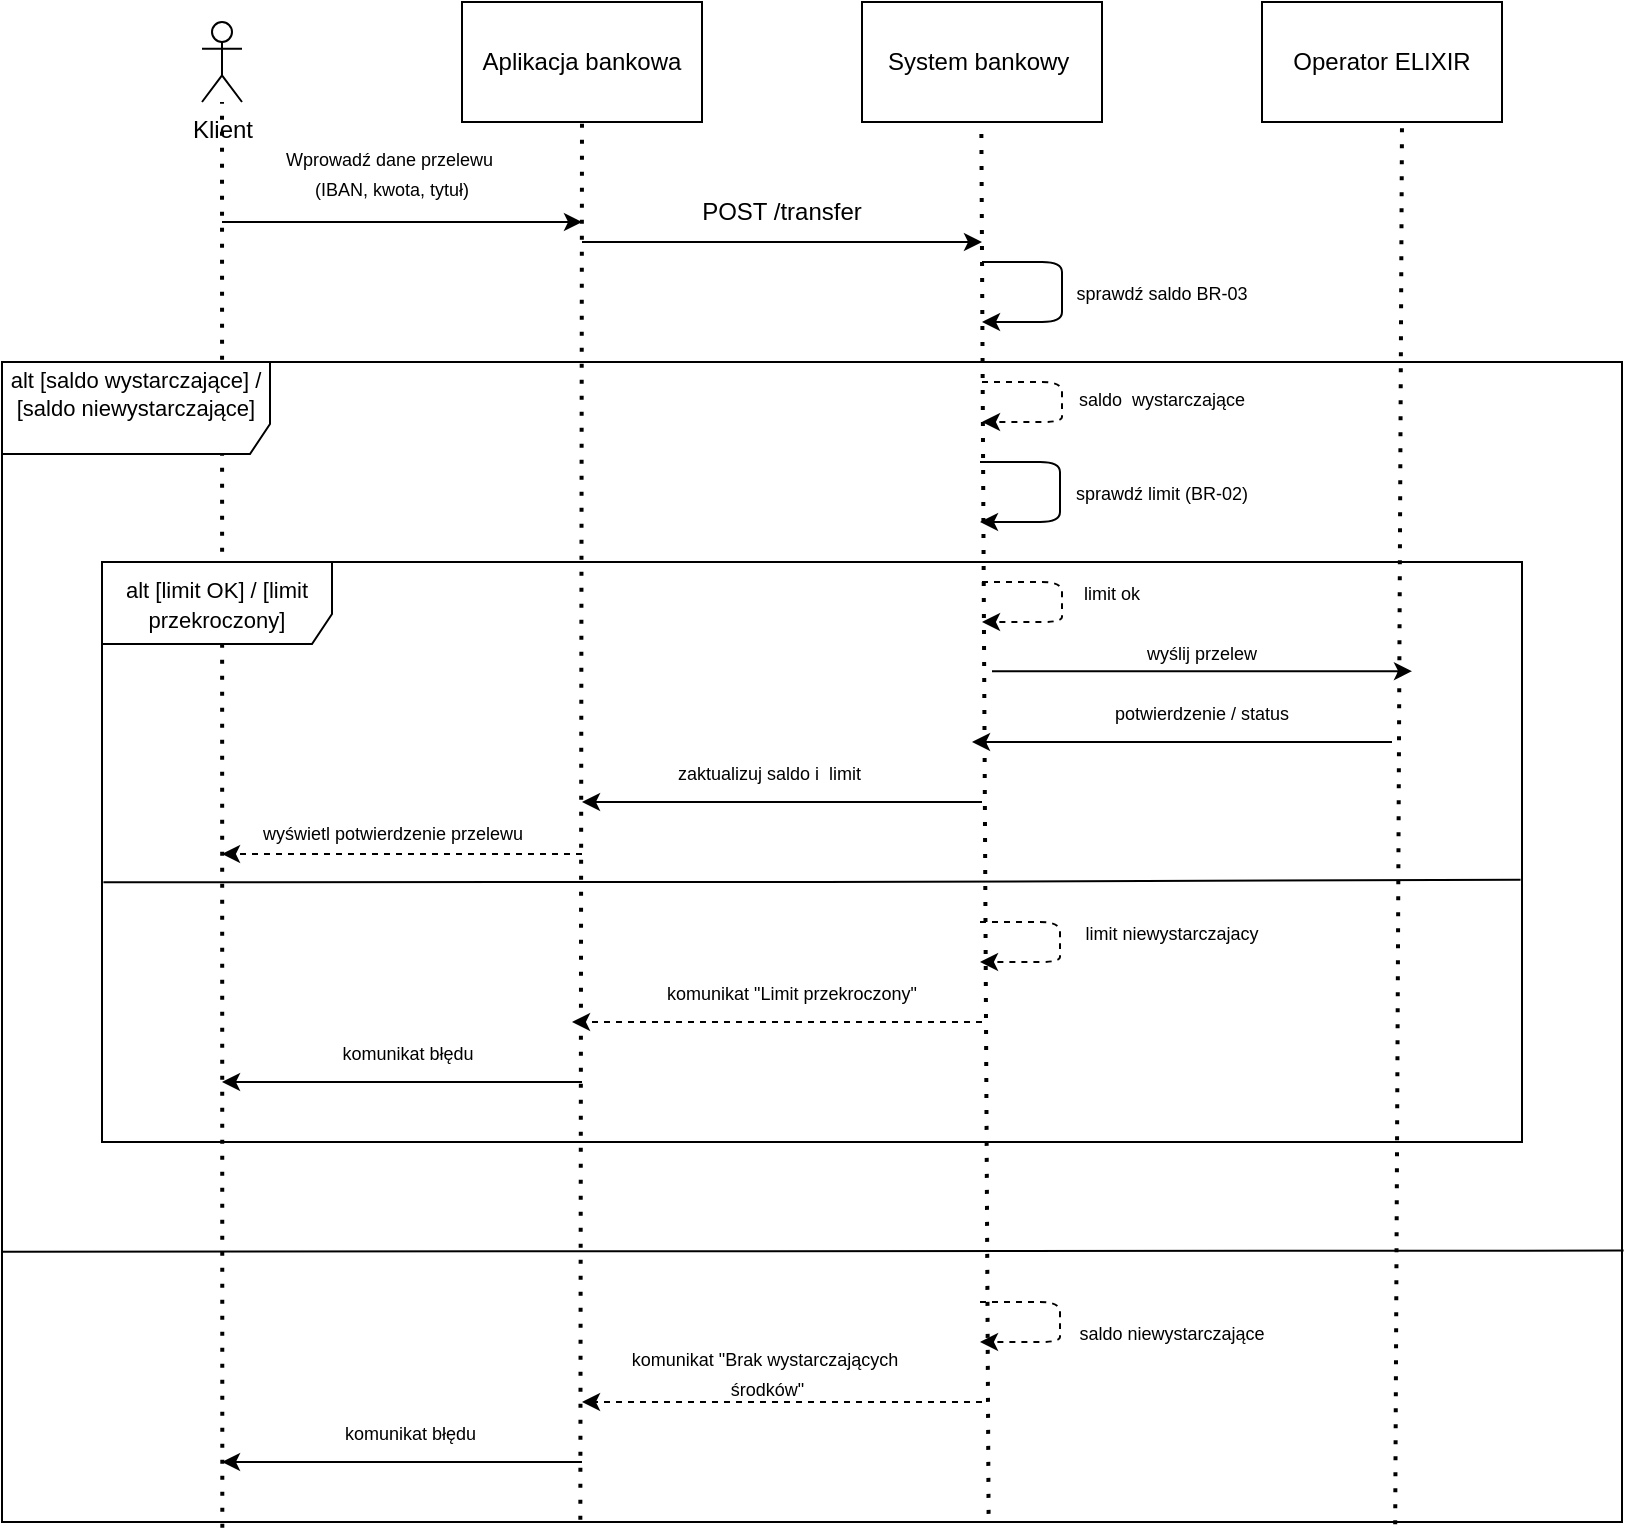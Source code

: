 <mxfile version="28.2.8">
  <diagram name="Strona-1" id="thHvQgiB-3Mz82PN3MGN">
    <mxGraphModel dx="946" dy="652" grid="0" gridSize="10" guides="1" tooltips="1" connect="1" arrows="1" fold="1" page="0" pageScale="1" pageWidth="11659" pageHeight="1327" math="0" shadow="0">
      <root>
        <mxCell id="0" />
        <mxCell id="1" parent="0" />
        <mxCell id="U_4RJasZzpxuNuTDygwh-1" value="Klient&lt;div&gt;&lt;br&gt;&lt;/div&gt;" style="shape=umlActor;verticalLabelPosition=bottom;verticalAlign=top;html=1;outlineConnect=0;" parent="1" vertex="1">
          <mxGeometry x="110" y="50" width="20" height="40" as="geometry" />
        </mxCell>
        <mxCell id="U_4RJasZzpxuNuTDygwh-8" value="Aplikacja bankowa" style="rounded=0;whiteSpace=wrap;html=1;" parent="1" vertex="1">
          <mxGeometry x="240" y="40" width="120" height="60" as="geometry" />
        </mxCell>
        <mxCell id="U_4RJasZzpxuNuTDygwh-9" value="System bankowy&amp;nbsp;" style="rounded=0;whiteSpace=wrap;html=1;" parent="1" vertex="1">
          <mxGeometry x="440" y="40" width="120" height="60" as="geometry" />
        </mxCell>
        <mxCell id="U_4RJasZzpxuNuTDygwh-10" value="Operator ELIXIR" style="rounded=0;whiteSpace=wrap;html=1;" parent="1" vertex="1">
          <mxGeometry x="640" y="40" width="120" height="60" as="geometry" />
        </mxCell>
        <mxCell id="U_4RJasZzpxuNuTDygwh-11" value="" style="endArrow=none;dashed=1;html=1;dashPattern=1 3;strokeWidth=2;rounded=0;entryX=0.5;entryY=1;entryDx=0;entryDy=0;exitX=0.357;exitY=0.998;exitDx=0;exitDy=0;exitPerimeter=0;" parent="1" target="U_4RJasZzpxuNuTDygwh-8" edge="1" source="U_4RJasZzpxuNuTDygwh-56">
          <mxGeometry width="50" height="50" relative="1" as="geometry">
            <mxPoint x="300" y="880" as="sourcePoint" />
            <mxPoint x="420" y="180" as="targetPoint" />
          </mxGeometry>
        </mxCell>
        <mxCell id="U_4RJasZzpxuNuTDygwh-12" value="" style="endArrow=none;dashed=1;html=1;dashPattern=1 3;strokeWidth=2;rounded=0;entryX=0.5;entryY=1;entryDx=0;entryDy=0;exitX=0.609;exitY=0.993;exitDx=0;exitDy=0;exitPerimeter=0;" parent="1" edge="1" source="U_4RJasZzpxuNuTDygwh-56">
          <mxGeometry width="50" height="50" relative="1" as="geometry">
            <mxPoint x="500" y="880" as="sourcePoint" />
            <mxPoint x="499.66" y="100" as="targetPoint" />
          </mxGeometry>
        </mxCell>
        <mxCell id="U_4RJasZzpxuNuTDygwh-13" value="" style="endArrow=none;dashed=1;html=1;dashPattern=1 3;strokeWidth=2;rounded=0;entryX=0.5;entryY=1;entryDx=0;entryDy=0;exitX=0.86;exitY=1.002;exitDx=0;exitDy=0;exitPerimeter=0;" parent="1" edge="1" source="U_4RJasZzpxuNuTDygwh-56">
          <mxGeometry width="50" height="50" relative="1" as="geometry">
            <mxPoint x="710" y="880" as="sourcePoint" />
            <mxPoint x="710" y="100" as="targetPoint" />
          </mxGeometry>
        </mxCell>
        <mxCell id="U_4RJasZzpxuNuTDygwh-14" value="" style="endArrow=none;dashed=1;html=1;dashPattern=1 3;strokeWidth=2;rounded=0;exitX=0.136;exitY=1.005;exitDx=0;exitDy=0;exitPerimeter=0;" parent="1" edge="1" target="U_4RJasZzpxuNuTDygwh-1" source="U_4RJasZzpxuNuTDygwh-56">
          <mxGeometry width="50" height="50" relative="1" as="geometry">
            <mxPoint x="120" y="880" as="sourcePoint" />
            <mxPoint x="109.5" y="100" as="targetPoint" />
          </mxGeometry>
        </mxCell>
        <mxCell id="U_4RJasZzpxuNuTDygwh-17" value="" style="endArrow=classic;html=1;rounded=0;" parent="1" edge="1">
          <mxGeometry width="50" height="50" relative="1" as="geometry">
            <mxPoint x="120" y="150" as="sourcePoint" />
            <mxPoint x="300" y="150" as="targetPoint" />
          </mxGeometry>
        </mxCell>
        <mxCell id="U_4RJasZzpxuNuTDygwh-18" value="&lt;span style=&quot;text-align: start; caret-color: rgb(0, 0, 0); color: rgb(0, 0, 0);&quot;&gt;&lt;font style=&quot;font-size: 9px;&quot;&gt;Wprowadź dane przelewu&amp;nbsp;&lt;/font&gt;&lt;/span&gt;&lt;div&gt;&lt;span style=&quot;text-align: start; caret-color: rgb(0, 0, 0); color: rgb(0, 0, 0);&quot;&gt;&lt;font style=&quot;font-size: 9px;&quot;&gt;(IBAN, kwota, tytuł)&lt;/font&gt;&lt;/span&gt;&lt;/div&gt;" style="text;html=1;whiteSpace=wrap;strokeColor=none;fillColor=none;align=center;verticalAlign=middle;rounded=0;" parent="1" vertex="1">
          <mxGeometry x="110" y="110" width="190" height="30" as="geometry" />
        </mxCell>
        <mxCell id="U_4RJasZzpxuNuTDygwh-20" value="" style="endArrow=classic;html=1;rounded=0;" parent="1" edge="1">
          <mxGeometry width="50" height="50" relative="1" as="geometry">
            <mxPoint x="300" y="160" as="sourcePoint" />
            <mxPoint x="500" y="160" as="targetPoint" />
          </mxGeometry>
        </mxCell>
        <mxCell id="U_4RJasZzpxuNuTDygwh-21" value="POST /transfer" style="text;html=1;whiteSpace=wrap;strokeColor=none;fillColor=none;align=center;verticalAlign=middle;rounded=0;" parent="1" vertex="1">
          <mxGeometry x="330" y="130" width="140" height="30" as="geometry" />
        </mxCell>
        <mxCell id="U_4RJasZzpxuNuTDygwh-25" value="&lt;font style=&quot;font-size: 9px;&quot;&gt;&lt;font&gt;sprawdź saldo&amp;nbsp;&lt;/font&gt;&lt;span style=&quot;text-align: start; caret-color: rgb(0, 0, 0); color: rgb(0, 0, 0);&quot;&gt;BR-03&lt;/span&gt;&lt;/font&gt;" style="text;html=1;whiteSpace=wrap;strokeColor=none;fillColor=none;align=center;verticalAlign=middle;rounded=0;" parent="1" vertex="1">
          <mxGeometry x="535" y="170" width="110" height="30" as="geometry" />
        </mxCell>
        <mxCell id="U_4RJasZzpxuNuTDygwh-26" value="" style="endArrow=classic;html=1;rounded=1;curved=0;" parent="1" edge="1">
          <mxGeometry width="50" height="50" relative="1" as="geometry">
            <mxPoint x="500" y="170" as="sourcePoint" />
            <mxPoint x="500" y="200" as="targetPoint" />
            <Array as="points">
              <mxPoint x="540" y="170" />
              <mxPoint x="540" y="180" />
              <mxPoint x="540" y="200" />
            </Array>
          </mxGeometry>
        </mxCell>
        <mxCell id="U_4RJasZzpxuNuTDygwh-27" value="" style="endArrow=classic;html=1;rounded=1;dashed=1;curved=0;" parent="1" edge="1">
          <mxGeometry width="50" height="50" relative="1" as="geometry">
            <mxPoint x="500" y="230" as="sourcePoint" />
            <mxPoint x="500" y="250" as="targetPoint" />
            <Array as="points">
              <mxPoint x="540" y="230" />
              <mxPoint x="540" y="240" />
              <mxPoint x="540" y="250" />
            </Array>
          </mxGeometry>
        </mxCell>
        <mxCell id="U_4RJasZzpxuNuTDygwh-28" value="&lt;font style=&quot;font-size: 9px;&quot;&gt;saldo &amp;nbsp;wystarczające&lt;/font&gt;&lt;div&gt;&lt;br&gt;&lt;/div&gt;" style="text;html=1;whiteSpace=wrap;strokeColor=none;fillColor=none;align=center;verticalAlign=middle;rounded=0;" parent="1" vertex="1">
          <mxGeometry x="535" y="230" width="110" height="30" as="geometry" />
        </mxCell>
        <mxCell id="U_4RJasZzpxuNuTDygwh-40" value="" style="endArrow=classic;html=1;rounded=0;" parent="1" edge="1">
          <mxGeometry width="50" height="50" relative="1" as="geometry">
            <mxPoint x="505" y="374.58" as="sourcePoint" />
            <mxPoint x="715" y="374.58" as="targetPoint" />
          </mxGeometry>
        </mxCell>
        <mxCell id="U_4RJasZzpxuNuTDygwh-41" value="&lt;font style=&quot;font-size: 9px;&quot;&gt;wyślij przelew&lt;/font&gt;" style="text;html=1;whiteSpace=wrap;strokeColor=none;fillColor=none;align=center;verticalAlign=middle;rounded=0;" parent="1" vertex="1">
          <mxGeometry x="580" y="350" width="60" height="30" as="geometry" />
        </mxCell>
        <mxCell id="U_4RJasZzpxuNuTDygwh-42" value="" style="endArrow=classic;html=1;rounded=0;" parent="1" edge="1">
          <mxGeometry width="50" height="50" relative="1" as="geometry">
            <mxPoint x="705" y="410" as="sourcePoint" />
            <mxPoint x="495" y="410" as="targetPoint" />
          </mxGeometry>
        </mxCell>
        <mxCell id="U_4RJasZzpxuNuTDygwh-43" value="&lt;font style=&quot;font-size: 9px;&quot;&gt;potwierdzenie / status&lt;/font&gt;" style="text;html=1;whiteSpace=wrap;strokeColor=none;fillColor=none;align=center;verticalAlign=middle;rounded=0;" parent="1" vertex="1">
          <mxGeometry x="555" y="380" width="110" height="30" as="geometry" />
        </mxCell>
        <mxCell id="U_4RJasZzpxuNuTDygwh-44" value="" style="endArrow=classic;html=1;rounded=0;" parent="1" edge="1">
          <mxGeometry width="50" height="50" relative="1" as="geometry">
            <mxPoint x="500" y="440" as="sourcePoint" />
            <mxPoint x="300" y="440" as="targetPoint" />
          </mxGeometry>
        </mxCell>
        <mxCell id="U_4RJasZzpxuNuTDygwh-45" value="&lt;div&gt;&lt;font style=&quot;font-size: 9px;&quot;&gt;zaktualizuj saldo i &amp;nbsp;limit&amp;nbsp;&lt;/font&gt;&lt;/div&gt;" style="text;html=1;whiteSpace=wrap;strokeColor=none;fillColor=none;align=center;verticalAlign=middle;rounded=0;" parent="1" vertex="1">
          <mxGeometry x="310" y="410" width="170" height="30" as="geometry" />
        </mxCell>
        <mxCell id="U_4RJasZzpxuNuTDygwh-46" value="" style="endArrow=classic;html=1;rounded=0;dashed=1;" parent="1" edge="1">
          <mxGeometry width="50" height="50" relative="1" as="geometry">
            <mxPoint x="300" y="466" as="sourcePoint" />
            <mxPoint x="120" y="466" as="targetPoint" />
          </mxGeometry>
        </mxCell>
        <mxCell id="U_4RJasZzpxuNuTDygwh-47" value="&lt;div&gt;&lt;font style=&quot;font-size: 9px;&quot;&gt;wyświetl potwierdzenie przelewu&lt;/font&gt;&lt;/div&gt;" style="text;html=1;whiteSpace=wrap;strokeColor=none;fillColor=none;align=center;verticalAlign=middle;rounded=0;" parent="1" vertex="1">
          <mxGeometry x="133.5" y="440" width="143" height="30" as="geometry" />
        </mxCell>
        <mxCell id="U_4RJasZzpxuNuTDygwh-48" value="" style="endArrow=classic;html=1;rounded=1;dashed=1;curved=0;" parent="1" edge="1">
          <mxGeometry width="50" height="50" relative="1" as="geometry">
            <mxPoint x="500" y="330" as="sourcePoint" />
            <mxPoint x="500" y="350" as="targetPoint" />
            <Array as="points">
              <mxPoint x="540" y="330" />
              <mxPoint x="540" y="340" />
              <mxPoint x="540" y="350" />
            </Array>
          </mxGeometry>
        </mxCell>
        <mxCell id="U_4RJasZzpxuNuTDygwh-50" value="&lt;font style=&quot;font-size: 9px;&quot;&gt;saldo niewystarczające&lt;/font&gt;" style="text;html=1;whiteSpace=wrap;strokeColor=none;fillColor=none;align=center;verticalAlign=middle;rounded=0;" parent="1" vertex="1">
          <mxGeometry x="510" y="690" width="170" height="30" as="geometry" />
        </mxCell>
        <mxCell id="U_4RJasZzpxuNuTDygwh-51" value="" style="endArrow=classic;html=1;rounded=0;dashed=1;" parent="1" edge="1">
          <mxGeometry width="50" height="50" relative="1" as="geometry">
            <mxPoint x="500" y="550" as="sourcePoint" />
            <mxPoint x="295" y="550" as="targetPoint" />
          </mxGeometry>
        </mxCell>
        <mxCell id="U_4RJasZzpxuNuTDygwh-53" value="&lt;font style=&quot;font-size: 9px;&quot;&gt;komunikat &quot;Limit przekroczony&quot;&lt;/font&gt;" style="text;html=1;whiteSpace=wrap;strokeColor=none;fillColor=none;align=center;verticalAlign=middle;rounded=0;" parent="1" vertex="1">
          <mxGeometry x="330" y="520" width="150" height="30" as="geometry" />
        </mxCell>
        <mxCell id="U_4RJasZzpxuNuTDygwh-54" value="" style="endArrow=classic;html=1;rounded=0;" parent="1" edge="1">
          <mxGeometry width="50" height="50" relative="1" as="geometry">
            <mxPoint x="300" y="580" as="sourcePoint" />
            <mxPoint x="120" y="580" as="targetPoint" />
          </mxGeometry>
        </mxCell>
        <mxCell id="U_4RJasZzpxuNuTDygwh-55" value="&lt;font style=&quot;font-size: 9px;&quot;&gt;komunikat błędu&lt;/font&gt;" style="text;html=1;whiteSpace=wrap;strokeColor=none;fillColor=none;align=center;verticalAlign=middle;rounded=0;" parent="1" vertex="1">
          <mxGeometry x="163" y="550" width="100" height="30" as="geometry" />
        </mxCell>
        <mxCell id="U_4RJasZzpxuNuTDygwh-56" value="&lt;div&gt;&lt;font style=&quot;font-size: 11px;&quot;&gt;alt [saldo wystarczające] / [saldo niewystarczające]&lt;/font&gt;&lt;/div&gt;&lt;div&gt;&lt;br&gt;&lt;/div&gt;" style="shape=umlFrame;whiteSpace=wrap;html=1;pointerEvents=0;width=134;height=46;" parent="1" vertex="1">
          <mxGeometry x="10" y="220" width="810" height="580" as="geometry" />
        </mxCell>
        <mxCell id="U_4RJasZzpxuNuTDygwh-60" value="&lt;div&gt;&lt;font style=&quot;font-size: 11px;&quot;&gt;alt [limit OK] / [limit przekroczony]&lt;/font&gt;&lt;/div&gt;" style="shape=umlFrame;whiteSpace=wrap;html=1;pointerEvents=0;width=115;height=41;" parent="1" vertex="1">
          <mxGeometry x="60" y="320" width="710" height="290" as="geometry" />
        </mxCell>
        <mxCell id="U_4RJasZzpxuNuTDygwh-61" value="" style="endArrow=classic;html=1;rounded=1;curved=0;" parent="1" edge="1">
          <mxGeometry width="50" height="50" relative="1" as="geometry">
            <mxPoint x="499" y="270" as="sourcePoint" />
            <mxPoint x="499" y="300" as="targetPoint" />
            <Array as="points">
              <mxPoint x="539" y="270" />
              <mxPoint x="539" y="280" />
              <mxPoint x="539" y="300" />
            </Array>
          </mxGeometry>
        </mxCell>
        <mxCell id="U_4RJasZzpxuNuTDygwh-63" value="&lt;span style=&quot;font-size: 9px;&quot;&gt;sprawdź limit (BR-02)&lt;/span&gt;" style="text;html=1;whiteSpace=wrap;strokeColor=none;fillColor=none;align=center;verticalAlign=middle;rounded=0;" parent="1" vertex="1">
          <mxGeometry x="539" y="270" width="102" height="30" as="geometry" />
        </mxCell>
        <mxCell id="U_4RJasZzpxuNuTDygwh-64" value="&lt;span style=&quot;font-size: 9px;&quot;&gt;limit ok&lt;/span&gt;" style="text;html=1;whiteSpace=wrap;strokeColor=none;fillColor=none;align=center;verticalAlign=middle;rounded=0;" parent="1" vertex="1">
          <mxGeometry x="510" y="320" width="110" height="30" as="geometry" />
        </mxCell>
        <mxCell id="U_4RJasZzpxuNuTDygwh-65" value="" style="endArrow=classic;html=1;rounded=1;dashed=1;curved=0;" parent="1" edge="1">
          <mxGeometry width="50" height="50" relative="1" as="geometry">
            <mxPoint x="499" y="500" as="sourcePoint" />
            <mxPoint x="499" y="520" as="targetPoint" />
            <Array as="points">
              <mxPoint x="539" y="500" />
              <mxPoint x="539" y="510" />
              <mxPoint x="539" y="520" />
            </Array>
          </mxGeometry>
        </mxCell>
        <mxCell id="U_4RJasZzpxuNuTDygwh-66" value="&lt;font style=&quot;font-size: 9px;&quot;&gt;limit niewystarczajacy&lt;/font&gt;" style="text;html=1;whiteSpace=wrap;strokeColor=none;fillColor=none;align=center;verticalAlign=middle;rounded=0;" parent="1" vertex="1">
          <mxGeometry x="535" y="490" width="120" height="30" as="geometry" />
        </mxCell>
        <mxCell id="U_4RJasZzpxuNuTDygwh-67" value="" style="endArrow=none;endFill=0;endSize=12;html=1;rounded=0;exitX=0.001;exitY=0.552;exitDx=0;exitDy=0;exitPerimeter=0;entryX=0.999;entryY=0.548;entryDx=0;entryDy=0;entryPerimeter=0;" parent="1" source="U_4RJasZzpxuNuTDygwh-60" target="U_4RJasZzpxuNuTDygwh-60" edge="1">
          <mxGeometry width="160" relative="1" as="geometry">
            <mxPoint x="340" y="450" as="sourcePoint" />
            <mxPoint x="500" y="450" as="targetPoint" />
            <Array as="points">
              <mxPoint x="420" y="480" />
            </Array>
          </mxGeometry>
        </mxCell>
        <mxCell id="U_4RJasZzpxuNuTDygwh-69" value="" style="endArrow=classic;html=1;rounded=0;dashed=1;" parent="1" edge="1">
          <mxGeometry width="50" height="50" relative="1" as="geometry">
            <mxPoint x="500" y="740" as="sourcePoint" />
            <mxPoint x="300" y="740" as="targetPoint" />
          </mxGeometry>
        </mxCell>
        <mxCell id="U_4RJasZzpxuNuTDygwh-70" value="&lt;font style=&quot;font-size: 9px;&quot;&gt;komunikat &quot;Brak wystarczających &amp;nbsp;środków&quot;&lt;/font&gt;" style="text;html=1;whiteSpace=wrap;strokeColor=none;fillColor=none;align=center;verticalAlign=middle;rounded=0;" parent="1" vertex="1">
          <mxGeometry x="320" y="710" width="142.5" height="30" as="geometry" />
        </mxCell>
        <mxCell id="U_4RJasZzpxuNuTDygwh-71" value="" style="endArrow=classic;html=1;rounded=1;dashed=1;curved=0;" parent="1" edge="1">
          <mxGeometry width="50" height="50" relative="1" as="geometry">
            <mxPoint x="499" y="690" as="sourcePoint" />
            <mxPoint x="499" y="710" as="targetPoint" />
            <Array as="points">
              <mxPoint x="539" y="690" />
              <mxPoint x="539" y="700" />
              <mxPoint x="539" y="710" />
            </Array>
          </mxGeometry>
        </mxCell>
        <mxCell id="U_4RJasZzpxuNuTDygwh-73" value="" style="endArrow=classic;html=1;rounded=0;" parent="1" edge="1">
          <mxGeometry width="50" height="50" relative="1" as="geometry">
            <mxPoint x="300" y="770" as="sourcePoint" />
            <mxPoint x="120" y="770" as="targetPoint" />
          </mxGeometry>
        </mxCell>
        <mxCell id="U_4RJasZzpxuNuTDygwh-74" value="&lt;font style=&quot;font-size: 9px;&quot;&gt;&amp;nbsp;komunikat błędu&lt;/font&gt;" style="text;html=1;whiteSpace=wrap;strokeColor=none;fillColor=none;align=center;verticalAlign=middle;rounded=0;" parent="1" vertex="1">
          <mxGeometry x="166" y="740" width="94" height="30" as="geometry" />
        </mxCell>
        <mxCell id="hDjRZVCe-bS2R4pxLH4E-2" value="" style="endArrow=none;endFill=0;endSize=12;html=1;rounded=0;exitX=0;exitY=0.767;exitDx=0;exitDy=0;exitPerimeter=0;entryX=1.001;entryY=0.766;entryDx=0;entryDy=0;entryPerimeter=0;" edge="1" parent="1" source="U_4RJasZzpxuNuTDygwh-56" target="U_4RJasZzpxuNuTDygwh-56">
          <mxGeometry width="160" relative="1" as="geometry">
            <mxPoint x="320" y="500" as="sourcePoint" />
            <mxPoint x="480" y="500" as="targetPoint" />
            <Array as="points" />
          </mxGeometry>
        </mxCell>
      </root>
    </mxGraphModel>
  </diagram>
</mxfile>

